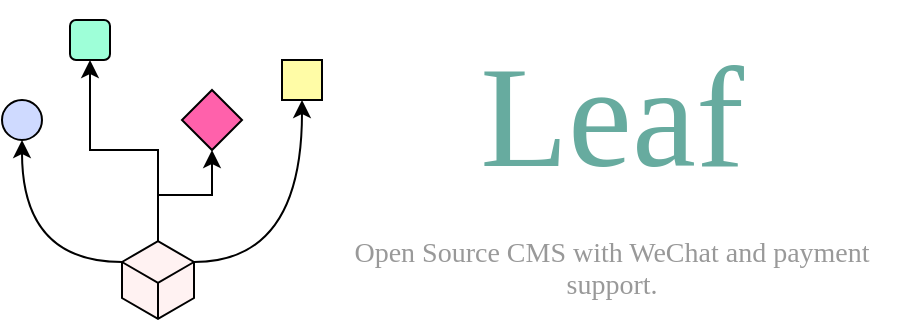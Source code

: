 <mxfile version="12.4.2" type="device" pages="1"><diagram id="KJUa3LH_N1KN-kZsRmil" name="第 1 页"><mxGraphModel dx="1264" dy="1761" grid="1" gridSize="10" guides="1" tooltips="1" connect="1" arrows="1" fold="1" page="1" pageScale="1" pageWidth="827" pageHeight="1169" math="0" shadow="0"><root><mxCell id="0"/><mxCell id="1" parent="0"/><mxCell id="pdi5aW0duj6dZhBBIC_F-27" value="" style="group" parent="1" vertex="1" connectable="0"><mxGeometry width="160" height="150" as="geometry"/></mxCell><mxCell id="pdi5aW0duj6dZhBBIC_F-1" value="" style="ellipse;whiteSpace=wrap;html=1;aspect=fixed;fillColor=#CFDAFF;" parent="pdi5aW0duj6dZhBBIC_F-27" vertex="1"><mxGeometry y="40" width="20" height="20" as="geometry"/></mxCell><mxCell id="pdi5aW0duj6dZhBBIC_F-2" value="" style="whiteSpace=wrap;html=1;aspect=fixed;fillColor=#FFFCA6;" parent="pdi5aW0duj6dZhBBIC_F-27" vertex="1"><mxGeometry x="140" y="20" width="20" height="20" as="geometry"/></mxCell><mxCell id="pdi5aW0duj6dZhBBIC_F-3" value="" style="rounded=1;whiteSpace=wrap;html=1;fillColor=#9EFFD8;" parent="pdi5aW0duj6dZhBBIC_F-27" vertex="1"><mxGeometry x="34" width="20" height="20" as="geometry"/></mxCell><mxCell id="pdi5aW0duj6dZhBBIC_F-16" style="edgeStyle=orthogonalEdgeStyle;curved=1;rounded=0;orthogonalLoop=1;jettySize=auto;html=1;exitX=0;exitY=0;exitDx=0;exitDy=11;exitPerimeter=0;entryX=0.5;entryY=1;entryDx=0;entryDy=0;" parent="pdi5aW0duj6dZhBBIC_F-27" source="pdi5aW0duj6dZhBBIC_F-6" target="pdi5aW0duj6dZhBBIC_F-1" edge="1"><mxGeometry relative="1" as="geometry"/></mxCell><mxCell id="pdi5aW0duj6dZhBBIC_F-24" style="edgeStyle=orthogonalEdgeStyle;rounded=0;orthogonalLoop=1;jettySize=auto;html=1;exitX=0;exitY=0;exitDx=18;exitDy=0.608;exitPerimeter=0;entryX=0.5;entryY=1;entryDx=0;entryDy=0;" parent="pdi5aW0duj6dZhBBIC_F-27" source="pdi5aW0duj6dZhBBIC_F-6" target="pdi5aW0duj6dZhBBIC_F-3" edge="1"><mxGeometry relative="1" as="geometry"/></mxCell><mxCell id="pdi5aW0duj6dZhBBIC_F-26" style="edgeStyle=orthogonalEdgeStyle;rounded=0;orthogonalLoop=1;jettySize=auto;html=1;exitX=0;exitY=0;exitDx=36;exitDy=11;exitPerimeter=0;curved=1;" parent="pdi5aW0duj6dZhBBIC_F-27" source="pdi5aW0duj6dZhBBIC_F-6" target="pdi5aW0duj6dZhBBIC_F-2" edge="1"><mxGeometry relative="1" as="geometry"/></mxCell><mxCell id="pdi5aW0duj6dZhBBIC_F-6" value="" style="html=1;whiteSpace=wrap;aspect=fixed;shape=isoCube;backgroundOutline=1;fillColor=#FFF2F2;" parent="pdi5aW0duj6dZhBBIC_F-27" vertex="1"><mxGeometry x="60" y="110" width="36" height="40" as="geometry"/></mxCell><mxCell id="pdi5aW0duj6dZhBBIC_F-7" value="" style="rhombus;whiteSpace=wrap;html=1;fillColor=#FF61AB;" parent="pdi5aW0duj6dZhBBIC_F-27" vertex="1"><mxGeometry x="90" y="35" width="30" height="30" as="geometry"/></mxCell><mxCell id="pdi5aW0duj6dZhBBIC_F-25" style="edgeStyle=orthogonalEdgeStyle;rounded=0;orthogonalLoop=1;jettySize=auto;html=1;exitX=0;exitY=0;exitDx=18;exitDy=0.608;exitPerimeter=0;entryX=0.5;entryY=1;entryDx=0;entryDy=0;" parent="pdi5aW0duj6dZhBBIC_F-27" source="pdi5aW0duj6dZhBBIC_F-6" target="pdi5aW0duj6dZhBBIC_F-7" edge="1"><mxGeometry relative="1" as="geometry"/></mxCell><mxCell id="pdi5aW0duj6dZhBBIC_F-32" value="&lt;h1&gt;&lt;font style=&quot;font-size: 72px ; font-weight: normal&quot; face=&quot;Comic Sans MS&quot; color=&quot;#67ab9f&quot;&gt;Leaf&lt;/font&gt;&lt;/h1&gt;&lt;p&gt;&lt;font face=&quot;Lucida Console&quot; style=&quot;font-size: 14px&quot; color=&quot;#999999&quot;&gt;Open Source CMS with WeChat and payment support.&lt;/font&gt;&lt;/p&gt;" style="text;html=1;strokeColor=none;fillColor=none;spacing=5;spacingTop=-20;whiteSpace=wrap;overflow=hidden;rounded=0;align=center;shadow=1;" parent="1" vertex="1"><mxGeometry x="160" width="290" height="150" as="geometry"/></mxCell></root></mxGraphModel></diagram></mxfile>